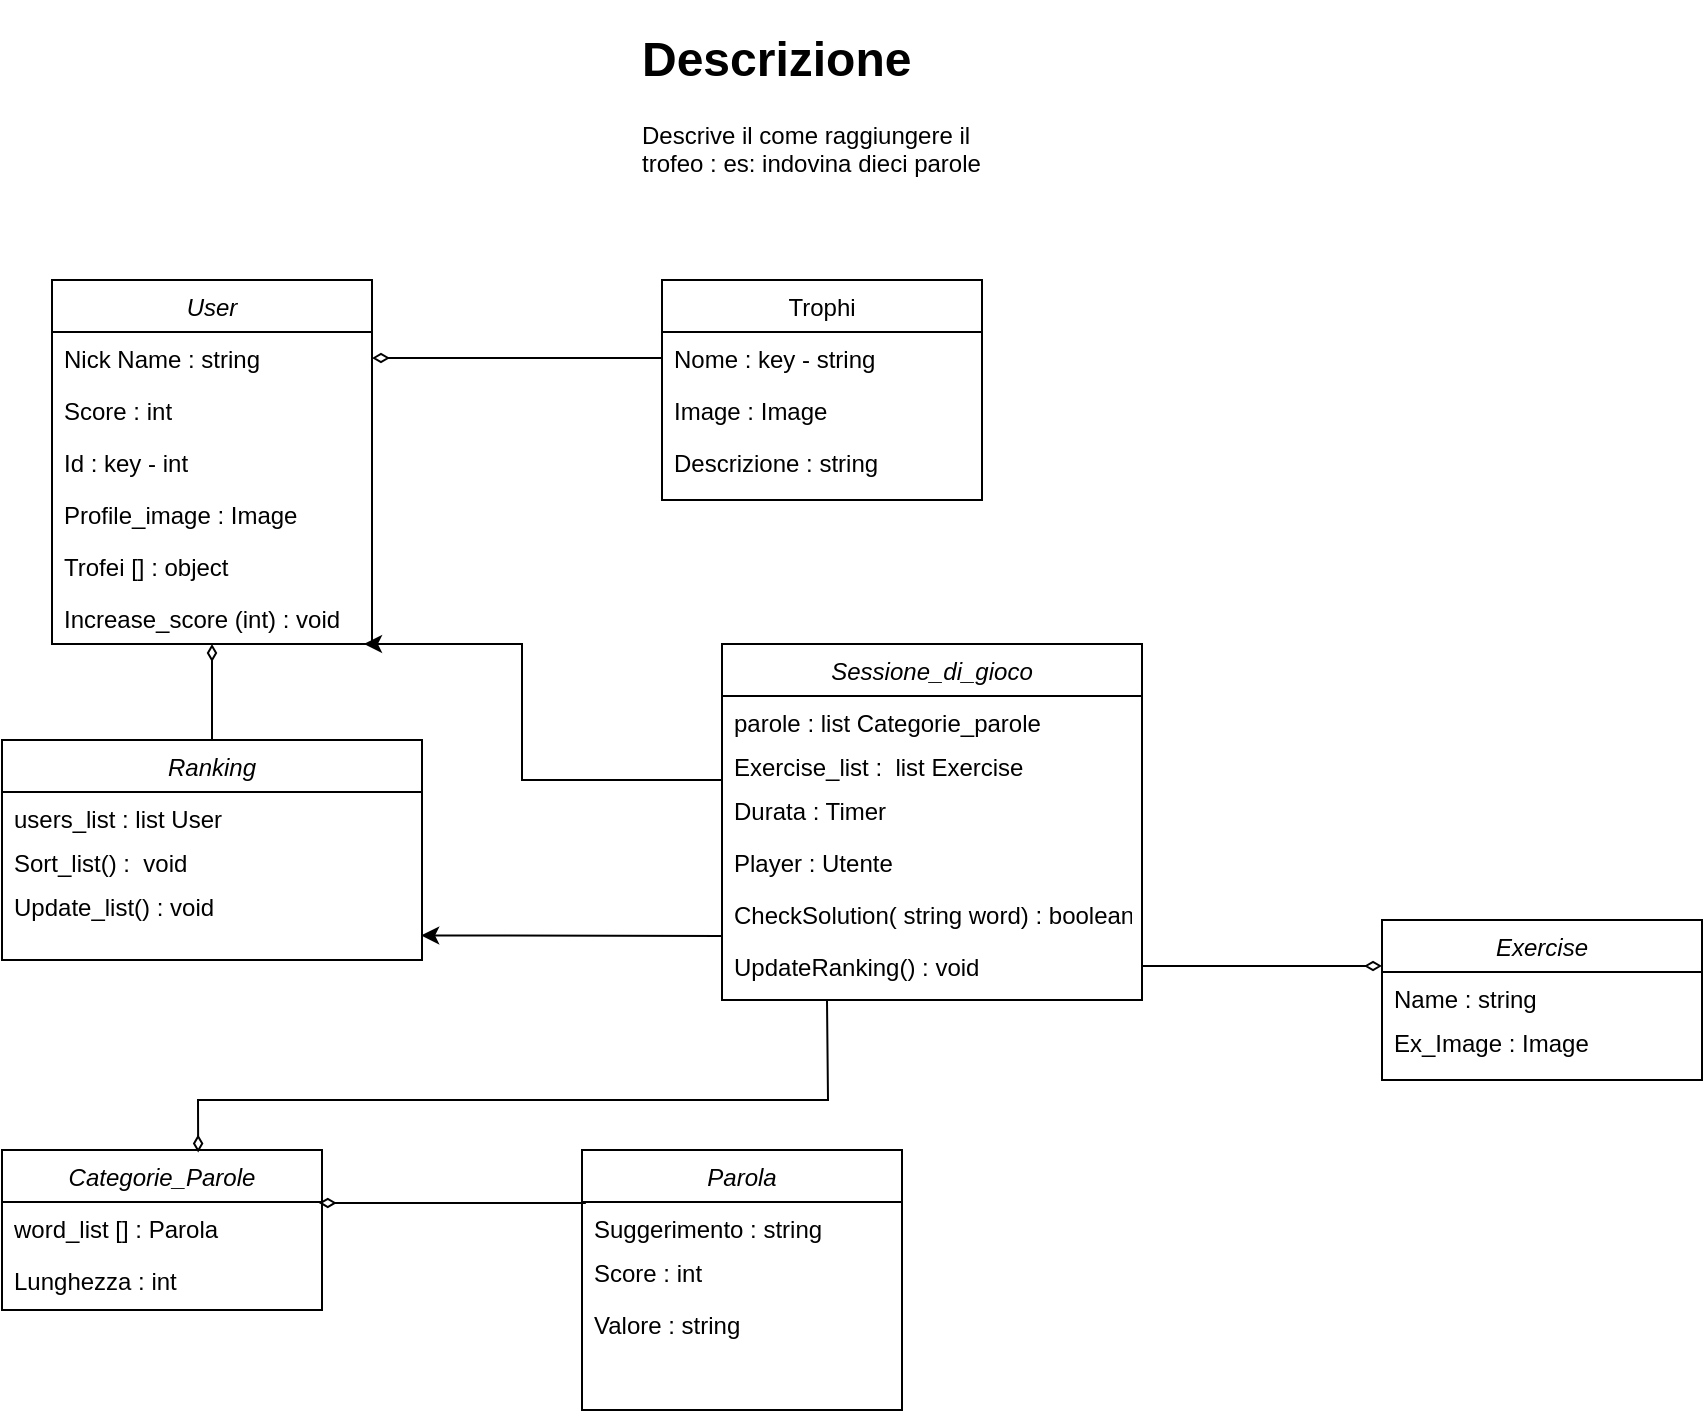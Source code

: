 <mxfile version="15.5.6" type="device"><diagram id="C5RBs43oDa-KdzZeNtuy" name="Page-1"><mxGraphModel dx="780" dy="1821" grid="1" gridSize="10" guides="1" tooltips="1" connect="1" arrows="1" fold="1" page="1" pageScale="1" pageWidth="827" pageHeight="1169" math="0" shadow="0"><root><mxCell id="WIyWlLk6GJQsqaUBKTNV-0"/><mxCell id="WIyWlLk6GJQsqaUBKTNV-1" parent="WIyWlLk6GJQsqaUBKTNV-0"/><mxCell id="zkfFHV4jXpPFQw0GAbJ--0" value="User" style="swimlane;fontStyle=2;align=center;verticalAlign=top;childLayout=stackLayout;horizontal=1;startSize=26;horizontalStack=0;resizeParent=1;resizeLast=0;collapsible=1;marginBottom=0;rounded=0;shadow=0;strokeWidth=1;" parent="WIyWlLk6GJQsqaUBKTNV-1" vertex="1"><mxGeometry x="205" y="70" width="160" height="182" as="geometry"><mxRectangle x="230" y="140" width="160" height="26" as="alternateBounds"/></mxGeometry></mxCell><mxCell id="zkfFHV4jXpPFQw0GAbJ--1" value="Nick Name : string" style="text;align=left;verticalAlign=top;spacingLeft=4;spacingRight=4;overflow=hidden;rotatable=0;points=[[0,0.5],[1,0.5]];portConstraint=eastwest;" parent="zkfFHV4jXpPFQw0GAbJ--0" vertex="1"><mxGeometry y="26" width="160" height="26" as="geometry"/></mxCell><mxCell id="zkfFHV4jXpPFQw0GAbJ--2" value="Score : int" style="text;align=left;verticalAlign=top;spacingLeft=4;spacingRight=4;overflow=hidden;rotatable=0;points=[[0,0.5],[1,0.5]];portConstraint=eastwest;rounded=0;shadow=0;html=0;" parent="zkfFHV4jXpPFQw0GAbJ--0" vertex="1"><mxGeometry y="52" width="160" height="26" as="geometry"/></mxCell><mxCell id="zkfFHV4jXpPFQw0GAbJ--3" value="Id : key - int " style="text;align=left;verticalAlign=top;spacingLeft=4;spacingRight=4;overflow=hidden;rotatable=0;points=[[0,0.5],[1,0.5]];portConstraint=eastwest;rounded=0;shadow=0;html=0;" parent="zkfFHV4jXpPFQw0GAbJ--0" vertex="1"><mxGeometry y="78" width="160" height="26" as="geometry"/></mxCell><mxCell id="338FSkIYaxKaguEUmf4O-38" value="Profile_image : Image" style="text;align=left;verticalAlign=top;spacingLeft=4;spacingRight=4;overflow=hidden;rotatable=0;points=[[0,0.5],[1,0.5]];portConstraint=eastwest;rounded=0;shadow=0;html=0;" vertex="1" parent="zkfFHV4jXpPFQw0GAbJ--0"><mxGeometry y="104" width="160" height="26" as="geometry"/></mxCell><mxCell id="338FSkIYaxKaguEUmf4O-0" value="Trofei [] : object" style="text;align=left;verticalAlign=top;spacingLeft=4;spacingRight=4;overflow=hidden;rotatable=0;points=[[0,0.5],[1,0.5]];portConstraint=eastwest;rounded=0;shadow=0;html=0;" vertex="1" parent="zkfFHV4jXpPFQw0GAbJ--0"><mxGeometry y="130" width="160" height="26" as="geometry"/></mxCell><mxCell id="338FSkIYaxKaguEUmf4O-28" value="Increase_score (int) : void" style="text;align=left;verticalAlign=top;spacingLeft=4;spacingRight=4;overflow=hidden;rotatable=0;points=[[0,0.5],[1,0.5]];portConstraint=eastwest;rounded=0;shadow=0;html=0;" vertex="1" parent="zkfFHV4jXpPFQw0GAbJ--0"><mxGeometry y="156" width="160" height="26" as="geometry"/></mxCell><mxCell id="zkfFHV4jXpPFQw0GAbJ--17" value="Trophi" style="swimlane;fontStyle=0;align=center;verticalAlign=top;childLayout=stackLayout;horizontal=1;startSize=26;horizontalStack=0;resizeParent=1;resizeLast=0;collapsible=1;marginBottom=0;rounded=0;shadow=0;strokeWidth=1;" parent="WIyWlLk6GJQsqaUBKTNV-1" vertex="1"><mxGeometry x="510" y="70" width="160" height="110" as="geometry"><mxRectangle x="510" y="120" width="160" height="26" as="alternateBounds"/></mxGeometry></mxCell><mxCell id="zkfFHV4jXpPFQw0GAbJ--18" value="Nome : key - string    " style="text;align=left;verticalAlign=top;spacingLeft=4;spacingRight=4;overflow=hidden;rotatable=0;points=[[0,0.5],[1,0.5]];portConstraint=eastwest;" parent="zkfFHV4jXpPFQw0GAbJ--17" vertex="1"><mxGeometry y="26" width="160" height="26" as="geometry"/></mxCell><mxCell id="zkfFHV4jXpPFQw0GAbJ--19" value="Image : Image" style="text;align=left;verticalAlign=top;spacingLeft=4;spacingRight=4;overflow=hidden;rotatable=0;points=[[0,0.5],[1,0.5]];portConstraint=eastwest;rounded=0;shadow=0;html=0;" parent="zkfFHV4jXpPFQw0GAbJ--17" vertex="1"><mxGeometry y="52" width="160" height="26" as="geometry"/></mxCell><mxCell id="zkfFHV4jXpPFQw0GAbJ--21" value="Descrizione : string" style="text;align=left;verticalAlign=top;spacingLeft=4;spacingRight=4;overflow=hidden;rotatable=0;points=[[0,0.5],[1,0.5]];portConstraint=eastwest;rounded=0;shadow=0;html=0;" parent="zkfFHV4jXpPFQw0GAbJ--17" vertex="1"><mxGeometry y="78" width="160" height="26" as="geometry"/></mxCell><mxCell id="338FSkIYaxKaguEUmf4O-2" value="&lt;h1&gt;Descrizione&lt;/h1&gt;&lt;p&gt;Descrive il come raggiungere il trofeo : es: indovina dieci parole&lt;/p&gt;" style="text;html=1;strokeColor=none;fillColor=none;spacing=5;spacingTop=-20;whiteSpace=wrap;overflow=hidden;rounded=0;" vertex="1" parent="WIyWlLk6GJQsqaUBKTNV-1"><mxGeometry x="495" y="-60" width="190" height="120" as="geometry"/></mxCell><mxCell id="338FSkIYaxKaguEUmf4O-3" value="" style="endArrow=diamondThin;html=1;rounded=0;entryX=1;entryY=0.5;entryDx=0;entryDy=0;exitX=0;exitY=0.5;exitDx=0;exitDy=0;endFill=0;jumpSize=15;" edge="1" parent="WIyWlLk6GJQsqaUBKTNV-1" source="zkfFHV4jXpPFQw0GAbJ--18" target="zkfFHV4jXpPFQw0GAbJ--1"><mxGeometry width="50" height="50" relative="1" as="geometry"><mxPoint x="480" y="190" as="sourcePoint"/><mxPoint x="460" y="150" as="targetPoint"/></mxGeometry></mxCell><mxCell id="338FSkIYaxKaguEUmf4O-5" value="Parola" style="swimlane;fontStyle=2;align=center;verticalAlign=top;childLayout=stackLayout;horizontal=1;startSize=26;horizontalStack=0;resizeParent=1;resizeLast=0;collapsible=1;marginBottom=0;rounded=0;shadow=0;strokeWidth=1;" vertex="1" parent="WIyWlLk6GJQsqaUBKTNV-1"><mxGeometry x="470" y="505" width="160" height="130" as="geometry"><mxRectangle x="230" y="140" width="160" height="26" as="alternateBounds"/></mxGeometry></mxCell><mxCell id="338FSkIYaxKaguEUmf4O-9" value="Suggerimento : string " style="text;align=left;verticalAlign=top;spacingLeft=4;spacingRight=4;overflow=hidden;rotatable=0;points=[[0,0.5],[1,0.5]];portConstraint=eastwest;rounded=0;shadow=0;html=0;" vertex="1" parent="338FSkIYaxKaguEUmf4O-5"><mxGeometry y="26" width="160" height="22" as="geometry"/></mxCell><mxCell id="338FSkIYaxKaguEUmf4O-7" value="Score : int" style="text;align=left;verticalAlign=top;spacingLeft=4;spacingRight=4;overflow=hidden;rotatable=0;points=[[0,0.5],[1,0.5]];portConstraint=eastwest;rounded=0;shadow=0;html=0;" vertex="1" parent="338FSkIYaxKaguEUmf4O-5"><mxGeometry y="48" width="160" height="26" as="geometry"/></mxCell><mxCell id="338FSkIYaxKaguEUmf4O-6" value="Valore : string" style="text;align=left;verticalAlign=top;spacingLeft=4;spacingRight=4;overflow=hidden;rotatable=0;points=[[0,0.5],[1,0.5]];portConstraint=eastwest;" vertex="1" parent="338FSkIYaxKaguEUmf4O-5"><mxGeometry y="74" width="160" height="26" as="geometry"/></mxCell><mxCell id="338FSkIYaxKaguEUmf4O-11" value="Categorie_Parole" style="swimlane;fontStyle=2;align=center;verticalAlign=top;childLayout=stackLayout;horizontal=1;startSize=26;horizontalStack=0;resizeParent=1;resizeLast=0;collapsible=1;marginBottom=0;rounded=0;shadow=0;strokeWidth=1;" vertex="1" parent="WIyWlLk6GJQsqaUBKTNV-1"><mxGeometry x="180" y="505" width="160" height="80" as="geometry"><mxRectangle x="230" y="140" width="160" height="26" as="alternateBounds"/></mxGeometry></mxCell><mxCell id="338FSkIYaxKaguEUmf4O-13" value="word_list [] : Parola " style="text;align=left;verticalAlign=top;spacingLeft=4;spacingRight=4;overflow=hidden;rotatable=0;points=[[0,0.5],[1,0.5]];portConstraint=eastwest;rounded=0;shadow=0;html=0;" vertex="1" parent="338FSkIYaxKaguEUmf4O-11"><mxGeometry y="26" width="160" height="26" as="geometry"/></mxCell><mxCell id="338FSkIYaxKaguEUmf4O-14" value="Lunghezza : int " style="text;align=left;verticalAlign=top;spacingLeft=4;spacingRight=4;overflow=hidden;rotatable=0;points=[[0,0.5],[1,0.5]];portConstraint=eastwest;rounded=0;shadow=0;html=0;" vertex="1" parent="338FSkIYaxKaguEUmf4O-11"><mxGeometry y="52" width="160" height="22" as="geometry"/></mxCell><mxCell id="338FSkIYaxKaguEUmf4O-15" value="" style="endArrow=diamondThin;html=1;rounded=0;endFill=0;exitX=0.012;exitY=0.021;exitDx=0;exitDy=0;exitPerimeter=0;entryX=0.99;entryY=0.018;entryDx=0;entryDy=0;entryPerimeter=0;" edge="1" parent="WIyWlLk6GJQsqaUBKTNV-1" source="338FSkIYaxKaguEUmf4O-9" target="338FSkIYaxKaguEUmf4O-13"><mxGeometry width="50" height="50" relative="1" as="geometry"><mxPoint x="440" y="400" as="sourcePoint"/><mxPoint x="360" y="410" as="targetPoint"/></mxGeometry></mxCell><mxCell id="338FSkIYaxKaguEUmf4O-19" value="Sessione_di_gioco" style="swimlane;fontStyle=2;align=center;verticalAlign=top;childLayout=stackLayout;horizontal=1;startSize=26;horizontalStack=0;resizeParent=1;resizeLast=0;collapsible=1;marginBottom=0;rounded=0;shadow=0;strokeWidth=1;" vertex="1" parent="WIyWlLk6GJQsqaUBKTNV-1"><mxGeometry x="540" y="252" width="210" height="178" as="geometry"><mxRectangle x="230" y="140" width="160" height="26" as="alternateBounds"/></mxGeometry></mxCell><mxCell id="338FSkIYaxKaguEUmf4O-20" value="parole : list Categorie_parole " style="text;align=left;verticalAlign=top;spacingLeft=4;spacingRight=4;overflow=hidden;rotatable=0;points=[[0,0.5],[1,0.5]];portConstraint=eastwest;rounded=0;shadow=0;html=0;" vertex="1" parent="338FSkIYaxKaguEUmf4O-19"><mxGeometry y="26" width="210" height="22" as="geometry"/></mxCell><mxCell id="338FSkIYaxKaguEUmf4O-55" value="Exercise_list :  list Exercise" style="text;align=left;verticalAlign=top;spacingLeft=4;spacingRight=4;overflow=hidden;rotatable=0;points=[[0,0.5],[1,0.5]];portConstraint=eastwest;rounded=0;shadow=0;html=0;" vertex="1" parent="338FSkIYaxKaguEUmf4O-19"><mxGeometry y="48" width="210" height="22" as="geometry"/></mxCell><mxCell id="338FSkIYaxKaguEUmf4O-21" value="Durata : Timer " style="text;align=left;verticalAlign=top;spacingLeft=4;spacingRight=4;overflow=hidden;rotatable=0;points=[[0,0.5],[1,0.5]];portConstraint=eastwest;rounded=0;shadow=0;html=0;" vertex="1" parent="338FSkIYaxKaguEUmf4O-19"><mxGeometry y="70" width="210" height="26" as="geometry"/></mxCell><mxCell id="338FSkIYaxKaguEUmf4O-25" value="Player : Utente" style="text;align=left;verticalAlign=top;spacingLeft=4;spacingRight=4;overflow=hidden;rotatable=0;points=[[0,0.5],[1,0.5]];portConstraint=eastwest;rounded=0;shadow=0;html=0;" vertex="1" parent="338FSkIYaxKaguEUmf4O-19"><mxGeometry y="96" width="210" height="26" as="geometry"/></mxCell><mxCell id="338FSkIYaxKaguEUmf4O-23" value="CheckSolution( string word) : boolean" style="text;align=left;verticalAlign=top;spacingLeft=4;spacingRight=4;overflow=hidden;rotatable=0;points=[[0,0.5],[1,0.5]];portConstraint=eastwest;rounded=0;shadow=0;html=0;" vertex="1" parent="338FSkIYaxKaguEUmf4O-19"><mxGeometry y="122" width="210" height="26" as="geometry"/></mxCell><mxCell id="338FSkIYaxKaguEUmf4O-27" value="UpdateRanking() : void" style="text;align=left;verticalAlign=top;spacingLeft=4;spacingRight=4;overflow=hidden;rotatable=0;points=[[0,0.5],[1,0.5]];portConstraint=eastwest;rounded=0;shadow=0;html=0;" vertex="1" parent="338FSkIYaxKaguEUmf4O-19"><mxGeometry y="148" width="210" height="26" as="geometry"/></mxCell><mxCell id="338FSkIYaxKaguEUmf4O-29" value="Ranking" style="swimlane;fontStyle=2;align=center;verticalAlign=top;childLayout=stackLayout;horizontal=1;startSize=26;horizontalStack=0;resizeParent=1;resizeLast=0;collapsible=1;marginBottom=0;rounded=0;shadow=0;strokeWidth=1;" vertex="1" parent="WIyWlLk6GJQsqaUBKTNV-1"><mxGeometry x="180" y="300" width="210" height="110" as="geometry"><mxRectangle x="230" y="140" width="160" height="26" as="alternateBounds"/></mxGeometry></mxCell><mxCell id="338FSkIYaxKaguEUmf4O-30" value="users_list : list User" style="text;align=left;verticalAlign=top;spacingLeft=4;spacingRight=4;overflow=hidden;rotatable=0;points=[[0,0.5],[1,0.5]];portConstraint=eastwest;rounded=0;shadow=0;html=0;" vertex="1" parent="338FSkIYaxKaguEUmf4O-29"><mxGeometry y="26" width="210" height="22" as="geometry"/></mxCell><mxCell id="338FSkIYaxKaguEUmf4O-42" value="Sort_list() :  void" style="text;align=left;verticalAlign=top;spacingLeft=4;spacingRight=4;overflow=hidden;rotatable=0;points=[[0,0.5],[1,0.5]];portConstraint=eastwest;rounded=0;shadow=0;html=0;" vertex="1" parent="338FSkIYaxKaguEUmf4O-29"><mxGeometry y="48" width="210" height="22" as="geometry"/></mxCell><mxCell id="338FSkIYaxKaguEUmf4O-43" value="Update_list() : void" style="text;align=left;verticalAlign=top;spacingLeft=4;spacingRight=4;overflow=hidden;rotatable=0;points=[[0,0.5],[1,0.5]];portConstraint=eastwest;rounded=0;shadow=0;html=0;" vertex="1" parent="338FSkIYaxKaguEUmf4O-29"><mxGeometry y="70" width="210" height="26" as="geometry"/></mxCell><mxCell id="338FSkIYaxKaguEUmf4O-36" value="" style="endArrow=classic;html=1;rounded=0;entryX=0.975;entryY=1;entryDx=0;entryDy=0;entryPerimeter=0;" edge="1" parent="WIyWlLk6GJQsqaUBKTNV-1" target="338FSkIYaxKaguEUmf4O-28"><mxGeometry width="50" height="50" relative="1" as="geometry"><mxPoint x="540" y="320" as="sourcePoint"/><mxPoint x="370" y="252" as="targetPoint"/><Array as="points"><mxPoint x="440" y="320"/><mxPoint x="440" y="280"/><mxPoint x="440" y="252"/></Array></mxGeometry></mxCell><mxCell id="338FSkIYaxKaguEUmf4O-46" value="" style="endArrow=diamondThin;html=1;rounded=0;exitX=0.5;exitY=0;exitDx=0;exitDy=0;endFill=0;jumpSize=15;" edge="1" parent="WIyWlLk6GJQsqaUBKTNV-1" source="338FSkIYaxKaguEUmf4O-29" target="338FSkIYaxKaguEUmf4O-28"><mxGeometry width="50" height="50" relative="1" as="geometry"><mxPoint x="520" y="119" as="sourcePoint"/><mxPoint x="375" y="119" as="targetPoint"/></mxGeometry></mxCell><mxCell id="338FSkIYaxKaguEUmf4O-47" value="" style="endArrow=classic;html=1;rounded=0;jumpSize=15;entryX=0.998;entryY=1.066;entryDx=0;entryDy=0;entryPerimeter=0;" edge="1" parent="WIyWlLk6GJQsqaUBKTNV-1" target="338FSkIYaxKaguEUmf4O-43"><mxGeometry width="50" height="50" relative="1" as="geometry"><mxPoint x="540" y="398" as="sourcePoint"/><mxPoint x="500" y="330" as="targetPoint"/></mxGeometry></mxCell><mxCell id="338FSkIYaxKaguEUmf4O-48" value="" style="endArrow=diamondThin;html=1;rounded=0;exitX=0.25;exitY=1;exitDx=0;exitDy=0;endFill=0;jumpSize=15;entryX=0.613;entryY=0.016;entryDx=0;entryDy=0;entryPerimeter=0;" edge="1" parent="WIyWlLk6GJQsqaUBKTNV-1" source="338FSkIYaxKaguEUmf4O-19" target="338FSkIYaxKaguEUmf4O-11"><mxGeometry width="50" height="50" relative="1" as="geometry"><mxPoint x="520" y="119" as="sourcePoint"/><mxPoint x="280" y="480" as="targetPoint"/><Array as="points"><mxPoint x="593" y="480"/><mxPoint x="440" y="480"/><mxPoint x="278" y="480"/></Array></mxGeometry></mxCell><mxCell id="338FSkIYaxKaguEUmf4O-49" value="Exercise" style="swimlane;fontStyle=2;align=center;verticalAlign=top;childLayout=stackLayout;horizontal=1;startSize=26;horizontalStack=0;resizeParent=1;resizeLast=0;collapsible=1;marginBottom=0;rounded=0;shadow=0;strokeWidth=1;" vertex="1" parent="WIyWlLk6GJQsqaUBKTNV-1"><mxGeometry x="870" y="390" width="160" height="80" as="geometry"><mxRectangle x="230" y="140" width="160" height="26" as="alternateBounds"/></mxGeometry></mxCell><mxCell id="338FSkIYaxKaguEUmf4O-50" value="Name : string" style="text;align=left;verticalAlign=top;spacingLeft=4;spacingRight=4;overflow=hidden;rotatable=0;points=[[0,0.5],[1,0.5]];portConstraint=eastwest;rounded=0;shadow=0;html=0;" vertex="1" parent="338FSkIYaxKaguEUmf4O-49"><mxGeometry y="26" width="160" height="22" as="geometry"/></mxCell><mxCell id="338FSkIYaxKaguEUmf4O-53" value="Ex_Image : Image" style="text;align=left;verticalAlign=top;spacingLeft=4;spacingRight=4;overflow=hidden;rotatable=0;points=[[0,0.5],[1,0.5]];portConstraint=eastwest;rounded=0;shadow=0;html=0;" vertex="1" parent="338FSkIYaxKaguEUmf4O-49"><mxGeometry y="48" width="160" height="22" as="geometry"/></mxCell><mxCell id="338FSkIYaxKaguEUmf4O-57" value="" style="endArrow=diamondThin;html=1;rounded=0;jumpSize=15;exitX=1;exitY=0.5;exitDx=0;exitDy=0;endFill=0;" edge="1" parent="WIyWlLk6GJQsqaUBKTNV-1" source="338FSkIYaxKaguEUmf4O-27"><mxGeometry width="50" height="50" relative="1" as="geometry"><mxPoint x="550" y="408" as="sourcePoint"/><mxPoint x="870" y="413" as="targetPoint"/></mxGeometry></mxCell></root></mxGraphModel></diagram></mxfile>